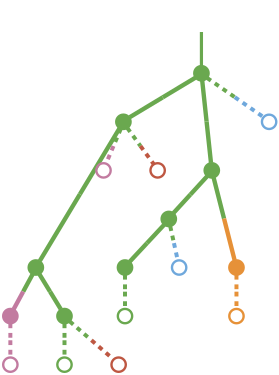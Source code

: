 strict digraph  {
graph[splines=false]; nodesep=0.7; rankdir=TB; ranksep=0.6; forcelabels=true; dpi=600; size=2.5;
0 [color="#6aa84fff", fillcolor="#6aa84fff", fixedsize=true, fontname=Lato, fontsize="12pt", height="0.25", label="", penwidth=3, shape=circle, style=filled, xlabel=""];
1 [color="#6aa84fff", fillcolor="#6aa84fff", fixedsize=true, fontname=Lato, fontsize="12pt", height="0.25", label="", penwidth=3, shape=circle, style=filled, xlabel=""];
2 [color="#6aa84fff", fillcolor="#6aa84fff", fixedsize=true, fontname=Lato, fontsize="12pt", height="0.25", label="", penwidth=3, shape=circle, style=filled, xlabel=""];
15 [color="#6fa8dcff", fillcolor="#6fa8dcff", fixedsize=true, fontname=Lato, fontsize="12pt", height="0.25", label="", penwidth=3, shape=circle, style=solid, xlabel=""];
3 [color="#6aa84fff", fillcolor="#6aa84fff", fixedsize=true, fontname=Lato, fontsize="12pt", height="0.25", label="", penwidth=3, shape=circle, style=filled, xlabel=""];
11 [color="#c27ba0ff", fillcolor="#c27ba0ff", fixedsize=true, fontname=Lato, fontsize="12pt", height="0.25", label="", penwidth=3, shape=circle, style=solid, xlabel=""];
13 [color="#be5742ff", fillcolor="#be5742ff", fixedsize=true, fontname=Lato, fontsize="12pt", height="0.25", label="", penwidth=3, shape=circle, style=solid, xlabel=""];
4 [color="#6aa84fff", fillcolor="#6aa84fff", fixedsize=true, fontname=Lato, fontsize="12pt", height="0.25", label="", penwidth=3, shape=circle, style=filled, xlabel=""];
8 [color="#e69138ff", fillcolor="#e69138ff", fixedsize=true, fontname=Lato, fontsize="12pt", height="0.25", label="", penwidth=3, shape=circle, style=filled, xlabel=""];
5 [color="#c27ba0ff", fillcolor="#c27ba0ff", fixedsize=true, fontname=Lato, fontsize="12pt", height="0.25", label="", penwidth=3, shape=circle, style=filled, xlabel=""];
6 [color="#6aa84fff", fillcolor="#6aa84fff", fixedsize=true, fontname=Lato, fontsize="12pt", height="0.25", label="", penwidth=3, shape=circle, style=filled, xlabel=""];
7 [color="#6aa84fff", fillcolor="#6aa84fff", fixedsize=true, fontname=Lato, fontsize="12pt", height="0.25", label="", penwidth=3, shape=circle, style=filled, xlabel=""];
16 [color="#6fa8dcff", fillcolor="#6fa8dcff", fixedsize=true, fontname=Lato, fontsize="12pt", height="0.25", label="", penwidth=3, shape=circle, style=solid, xlabel=""];
12 [color="#c27ba0ff", fillcolor="#c27ba0ff", fixedsize=true, fontname=Lato, fontsize="12pt", height="0.25", label="", penwidth=3, shape=circle, style=solid, xlabel=""];
9 [color="#6aa84fff", fillcolor="#6aa84fff", fixedsize=true, fontname=Lato, fontsize="12pt", height="0.25", label="", penwidth=3, shape=circle, style=solid, xlabel=""];
14 [color="#be5742ff", fillcolor="#be5742ff", fixedsize=true, fontname=Lato, fontsize="12pt", height="0.25", label="", penwidth=3, shape=circle, style=solid, xlabel=""];
10 [color="#6aa84fff", fillcolor="#6aa84fff", fixedsize=true, fontname=Lato, fontsize="12pt", height="0.25", label="", penwidth=3, shape=circle, style=solid, xlabel=""];
17 [color="#e69138ff", fillcolor="#e69138ff", fixedsize=true, fontname=Lato, fontsize="12pt", height="0.25", label="", penwidth=3, shape=circle, style=solid, xlabel=""];
normal [label="", penwidth=3, style=invis, xlabel=""];
0 -> 1  [arrowsize=0, color="#6aa84fff;0.5:#6aa84fff", minlen="1.75", penwidth="5.5", style=solid];
0 -> 2  [arrowsize=0, color="#6aa84fff;0.5:#6aa84fff", minlen="2.25", penwidth="5.5", style=solid];
0 -> 15  [arrowsize=0, color="#6aa84fff;0.5:#6fa8dcff", minlen="1.1749999523162842", penwidth=5, style=dashed];
1 -> 3  [arrowsize=0, color="#6aa84fff;0.5:#6aa84fff", minlen="3.0", penwidth="5.5", style=solid];
1 -> 11  [arrowsize=0, color="#6aa84fff;0.5:#c27ba0ff", minlen="1.1749999523162842", penwidth=5, style=dashed];
1 -> 13  [arrowsize=0, color="#6aa84fff;0.5:#be5742ff", minlen="1.1749999523162842", penwidth=5, style=dashed];
2 -> 4  [arrowsize=0, color="#6aa84fff;0.5:#6aa84fff", minlen="1.7999999523162842", penwidth="5.5", style=solid];
2 -> 8  [arrowsize=0, color="#6aa84fff;0.5:#e69138ff", minlen="2.625", penwidth="5.5", style=solid];
3 -> 5  [arrowsize=0, color="#6aa84fff;0.5:#c27ba0ff", minlen="1.5750000476837158", penwidth="5.5", style=solid];
3 -> 6  [arrowsize=0, color="#6aa84fff;0.5:#6aa84fff", minlen="1.75", penwidth="5.5", style=solid];
4 -> 7  [arrowsize=0, color="#6aa84fff;0.5:#6aa84fff", minlen="1.350000023841858", penwidth="5.5", style=solid];
4 -> 16  [arrowsize=0, color="#6aa84fff;0.5:#6fa8dcff", minlen="1.1749999523162842", penwidth=5, style=dashed];
8 -> 17  [arrowsize=0, color="#e69138ff;0.5:#e69138ff", minlen="1.1749999523162842", penwidth=5, style=dashed];
5 -> 12  [arrowsize=0, color="#c27ba0ff;0.5:#c27ba0ff", minlen="1.1749999523162842", penwidth=5, style=dashed];
6 -> 9  [arrowsize=0, color="#6aa84fff;0.5:#6aa84fff", minlen="1.1749999523162842", penwidth=5, style=dashed];
6 -> 14  [arrowsize=0, color="#6aa84fff;0.5:#be5742ff", minlen="1.1749999523162842", penwidth=5, style=dashed];
7 -> 10  [arrowsize=0, color="#6aa84fff;0.5:#6aa84fff", minlen="1.1749999523162842", penwidth=5, style=dashed];
normal -> 0  [arrowsize=0, color="#6aa84fff", label="", penwidth=4, style=solid];
}
